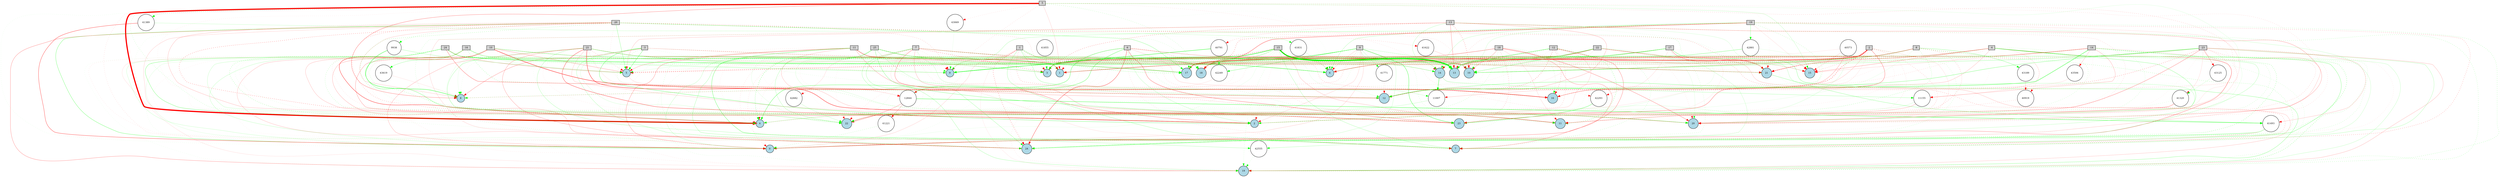 digraph {
	node [fontsize=9 height=0.2 shape=circle width=0.2]
	-1 [fillcolor=lightgray shape=box style=filled]
	-2 [fillcolor=lightgray shape=box style=filled]
	-3 [fillcolor=lightgray shape=box style=filled]
	-4 [fillcolor=lightgray shape=box style=filled]
	-5 [fillcolor=lightgray shape=box style=filled]
	-6 [fillcolor=lightgray shape=box style=filled]
	-7 [fillcolor=lightgray shape=box style=filled]
	-8 [fillcolor=lightgray shape=box style=filled]
	-9 [fillcolor=lightgray shape=box style=filled]
	-10 [fillcolor=lightgray shape=box style=filled]
	-11 [fillcolor=lightgray shape=box style=filled]
	-12 [fillcolor=lightgray shape=box style=filled]
	-13 [fillcolor=lightgray shape=box style=filled]
	-14 [fillcolor=lightgray shape=box style=filled]
	-15 [fillcolor=lightgray shape=box style=filled]
	-16 [fillcolor=lightgray shape=box style=filled]
	-17 [fillcolor=lightgray shape=box style=filled]
	-18 [fillcolor=lightgray shape=box style=filled]
	-19 [fillcolor=lightgray shape=box style=filled]
	-20 [fillcolor=lightgray shape=box style=filled]
	-21 [fillcolor=lightgray shape=box style=filled]
	-22 [fillcolor=lightgray shape=box style=filled]
	-23 [fillcolor=lightgray shape=box style=filled]
	-24 [fillcolor=lightgray shape=box style=filled]
	-25 [fillcolor=lightgray shape=box style=filled]
	0 [fillcolor=lightblue style=filled]
	1 [fillcolor=lightblue style=filled]
	2 [fillcolor=lightblue style=filled]
	3 [fillcolor=lightblue style=filled]
	4 [fillcolor=lightblue style=filled]
	5 [fillcolor=lightblue style=filled]
	6 [fillcolor=lightblue style=filled]
	7 [fillcolor=lightblue style=filled]
	8 [fillcolor=lightblue style=filled]
	9 [fillcolor=lightblue style=filled]
	10 [fillcolor=lightblue style=filled]
	11 [fillcolor=lightblue style=filled]
	12 [fillcolor=lightblue style=filled]
	13 [fillcolor=lightblue style=filled]
	14 [fillcolor=lightblue style=filled]
	15 [fillcolor=lightblue style=filled]
	16 [fillcolor=lightblue style=filled]
	17 [fillcolor=lightblue style=filled]
	18 [fillcolor=lightblue style=filled]
	19 [fillcolor=lightblue style=filled]
	20 [fillcolor=lightblue style=filled]
	21 [fillcolor=lightblue style=filled]
	22 [fillcolor=lightblue style=filled]
	23 [fillcolor=lightblue style=filled]
	24 [fillcolor=lightblue style=filled]
	11155 [fillcolor=white style=filled]
	41493 [fillcolor=white style=filled]
	41622 [fillcolor=white style=filled]
	41855 [fillcolor=white style=filled]
	41221 [fillcolor=white style=filled]
	41771 [fillcolor=white style=filled]
	12844 [fillcolor=white style=filled]
	41389 [fillcolor=white style=filled]
	42293 [fillcolor=white style=filled]
	43189 [fillcolor=white style=filled]
	42682 [fillcolor=white style=filled]
	42555 [fillcolor=white style=filled]
	43069 [fillcolor=white style=filled]
	42881 [fillcolor=white style=filled]
	9938 [fillcolor=white style=filled]
	42249 [fillcolor=white style=filled]
	40791 [fillcolor=white style=filled]
	40919 [fillcolor=white style=filled]
	43619 [fillcolor=white style=filled]
	41831 [fillcolor=white style=filled]
	41320 [fillcolor=white style=filled]
	43506 [fillcolor=white style=filled]
	43125 [fillcolor=white style=filled]
	40573 [fillcolor=white style=filled]
	11007 [fillcolor=white style=filled]
	-1 -> 0 [color=red penwidth=0.2255462788445551 style=solid]
	-1 -> 1 [color=green penwidth=0.33445938092098204 style=solid]
	-1 -> 3 [color=green penwidth=0.215836251962923 style=solid]
	-1 -> 5 [color=green penwidth=0.1092742545086915 style=dotted]
	-1 -> 6 [color=green penwidth=0.6727950891583004 style=dotted]
	-1 -> 7 [color=green penwidth=0.40061033836701054 style=solid]
	-1 -> 9 [color=red penwidth=0.25038721648871565 style=solid]
	-1 -> 10 [color=red penwidth=0.14661401585892253 style=solid]
	-1 -> 12 [color=green penwidth=0.1076233847242245 style=dotted]
	-1 -> 13 [color=red penwidth=0.5129364022841412 style=dotted]
	-1 -> 14 [color=red penwidth=0.5086834699402009 style=dotted]
	-1 -> 16 [color=green penwidth=0.41015004046913106 style=solid]
	-1 -> 17 [color=green penwidth=0.8955973511684873 style=dotted]
	-1 -> 18 [color=green penwidth=0.41734879901059285 style=dotted]
	-1 -> 19 [color=red penwidth=0.10953569152282515 style=solid]
	-1 -> 20 [color=red penwidth=0.6686226815501727 style=dotted]
	-1 -> 22 [color=red penwidth=0.24567923466944813 style=dotted]
	-1 -> 23 [color=red penwidth=0.18175568220990052 style=dotted]
	-1 -> 24 [color=red penwidth=0.9999184335917143 style=dotted]
	-2 -> 0 [color=green penwidth=0.3924317866186836 style=dotted]
	-2 -> 1 [color=red penwidth=1.0091847125279436 style=dotted]
	-2 -> 2 [color=red penwidth=0.183526960899123 style=dotted]
	-2 -> 4 [color=red penwidth=0.12307094388764135 style=solid]
	-2 -> 6 [color=red penwidth=0.3072381650953274 style=dotted]
	-2 -> 10 [color=green penwidth=0.31957090580466596 style=dotted]
	-2 -> 11 [color=red penwidth=0.48799475577870066 style=dotted]
	-2 -> 12 [color=red penwidth=1.5905357120629058 style=dotted]
	-2 -> 14 [color=green penwidth=0.352966318251434 style=dotted]
	-2 -> 15 [color=red penwidth=0.5151330716020008 style=dotted]
	-2 -> 16 [color=red penwidth=0.27491133357000075 style=solid]
	-2 -> 17 [color=red penwidth=1.8881754370454051 style=solid]
	-2 -> 20 [color=red penwidth=0.14491964752291078 style=solid]
	-2 -> 21 [color=red penwidth=0.7519677432255835 style=dotted]
	-2 -> 22 [color=red penwidth=0.6544256590197015 style=solid]
	-2 -> 23 [color=red penwidth=0.307925820562603 style=dotted]
	-2 -> 24 [color=red penwidth=0.14822501237609775 style=dotted]
	-3 -> 0 [color=green penwidth=0.13421408816435765 style=dotted]
	-3 -> 1 [color=red penwidth=0.1678032927754245 style=dotted]
	-3 -> 2 [color=green penwidth=0.6676662021590625 style=solid]
	-3 -> 5 [color=green penwidth=0.6530013585459219 style=solid]
	-3 -> 8 [color=red penwidth=0.48616240048671655 style=solid]
	-3 -> 12 [color=green penwidth=0.2161619501760177 style=dotted]
	-3 -> 13 [color=red penwidth=0.3541740746966525 style=dotted]
	-3 -> 14 [color=red penwidth=0.23507789167088985 style=dotted]
	-3 -> 17 [color=red penwidth=0.24910339611954455 style=dotted]
	-3 -> 18 [color=green penwidth=0.15787462762844995 style=dotted]
	-3 -> 20 [color=green penwidth=0.46472334853122177 style=dotted]
	-3 -> 21 [color=red penwidth=0.20138441292647802 style=solid]
	-3 -> 22 [color=green penwidth=0.18383812387095563 style=solid]
	-3 -> 24 [color=green penwidth=0.3352310611340945 style=solid]
	-4 -> 3 [color=red penwidth=0.5986938501839066 style=dotted]
	-4 -> 7 [color=green penwidth=0.5445468910121676 style=solid]
	-4 -> 9 [color=green penwidth=0.20764223081797112 style=solid]
	-4 -> 10 [color=red penwidth=0.29338043408870895 style=solid]
	-4 -> 11 [color=green penwidth=0.3924522249288893 style=dotted]
	-4 -> 12 [color=red penwidth=0.2975837139267947 style=dotted]
	-4 -> 15 [color=red penwidth=0.458709283371604 style=solid]
	-4 -> 17 [color=green penwidth=0.3309481748798261 style=dotted]
	-4 -> 19 [color=green penwidth=0.9219923520516163 style=dotted]
	-4 -> 20 [color=green penwidth=0.4877089571138402 style=solid]
	-4 -> 21 [color=red penwidth=0.3797828526993603 style=solid]
	-4 -> 24 [color=green penwidth=0.3335009257745443 style=solid]
	-5 -> 0 [color=green penwidth=0.15346589201173855 style=dotted]
	-5 -> 1 [color=red penwidth=0.23235169261066585 style=solid]
	-5 -> 2 [color=red penwidth=0.1529737232203921 style=dotted]
	-5 -> 4 [color=red penwidth=4.619092986781842 style=solid]
	-5 -> 6 [color=green penwidth=0.12460044378381417 style=dotted]
	-5 -> 8 [color=red penwidth=0.5795180498322522 style=solid]
	-5 -> 9 [color=red penwidth=0.28031913412050485 style=dotted]
	-5 -> 14 [color=red penwidth=0.21386420265600642 style=dotted]
	-5 -> 15 [color=green penwidth=0.26033854879513485 style=solid]
	-5 -> 16 [color=red penwidth=0.4264352802079302 style=dotted]
	-5 -> 18 [color=green penwidth=0.4232031684201626 style=dotted]
	-5 -> 20 [color=red penwidth=0.2936701600050349 style=dotted]
	-5 -> 21 [color=red penwidth=0.1265390551593708 style=dotted]
	-5 -> 22 [color=green penwidth=0.4201206110278639 style=dotted]
	-5 -> 23 [color=green penwidth=0.14725643443308684 style=solid]
	-5 -> 24 [color=red penwidth=0.2884760079387939 style=dotted]
	-6 -> 0 [color=green penwidth=0.16258258913999724 style=dotted]
	-6 -> 1 [color=red penwidth=0.3103898792556381 style=dotted]
	-6 -> 2 [color=green penwidth=0.2850429874832834 style=solid]
	-6 -> 3 [color=green penwidth=0.1041999266613371 style=dotted]
	-6 -> 4 [color=green penwidth=0.7600361248128676 style=solid]
	-6 -> 7 [color=red penwidth=0.29669991331085044 style=dotted]
	-6 -> 11 [color=green penwidth=0.36483282135321193 style=dotted]
	-6 -> 13 [color=red penwidth=0.4674690629405738 style=solid]
	-6 -> 16 [color=red penwidth=0.22344759482283677 style=solid]
	-6 -> 18 [color=red penwidth=0.6427506180396044 style=dotted]
	-6 -> 19 [color=red penwidth=0.2046484910794682 style=dotted]
	-6 -> 20 [color=red penwidth=0.3170051850035417 style=dotted]
	-6 -> 21 [color=green penwidth=0.20893221868371453 style=dotted]
	-6 -> 22 [color=green penwidth=0.26349511343501075 style=dotted]
	-6 -> 23 [color=red penwidth=0.6641861177900241 style=solid]
	-6 -> 24 [color=red penwidth=0.8501240128583736 style=solid]
	-7 -> 0 [color=red penwidth=0.3124361610812022 style=dotted]
	-7 -> 1 [color=red penwidth=0.1774694037476502 style=dotted]
	-7 -> 2 [color=red penwidth=0.6129108372461721 style=solid]
	-7 -> 3 [color=red penwidth=1.035981514119212 style=dotted]
	-7 -> 4 [color=red penwidth=0.20621137694179553 style=dotted]
	-7 -> 5 [color=red penwidth=0.2905706136991379 style=dotted]
	-7 -> 6 [color=green penwidth=0.9680807343064037 style=dotted]
	-7 -> 7 [color=red penwidth=0.1478600994878797 style=solid]
	-7 -> 9 [color=red penwidth=0.22220914717293794 style=dotted]
	-7 -> 10 [color=red penwidth=0.11115545540332199 style=dotted]
	-7 -> 12 [color=red penwidth=0.26748946276070595 style=dotted]
	-7 -> 13 [color=green penwidth=0.1507384221656941 style=solid]
	-7 -> 14 [color=green penwidth=0.25335641842434975 style=dotted]
	-7 -> 15 [color=red penwidth=0.4002700306476359 style=dotted]
	-7 -> 17 [color=red penwidth=0.14302030815847183 style=solid]
	-7 -> 18 [color=red penwidth=0.3695437186405518 style=solid]
	-7 -> 19 [color=green penwidth=0.3805352665021332 style=solid]
	-7 -> 22 [color=red penwidth=0.1333840534951202 style=dotted]
	-7 -> 24 [color=green penwidth=0.390595608666379 style=solid]
	-8 -> 1 [color=green penwidth=0.33281789108168747 style=dotted]
	-8 -> 2 [color=green penwidth=0.6224497431041965 style=dotted]
	-8 -> 6 [color=red penwidth=0.4095790347698187 style=solid]
	-8 -> 7 [color=green penwidth=0.5660072407975989 style=dotted]
	-8 -> 9 [color=green penwidth=0.18854529768147937 style=solid]
	-8 -> 10 [color=green penwidth=0.5783811588321794 style=solid]
	-8 -> 11 [color=red penwidth=0.6064688911768731 style=dotted]
	-8 -> 12 [color=red penwidth=0.1771006148476444 style=dotted]
	-8 -> 13 [color=red penwidth=0.3416499537428125 style=solid]
	-8 -> 14 [color=red penwidth=0.5314839949766409 style=solid]
	-8 -> 18 [color=green penwidth=0.5064041266873955 style=dotted]
	-8 -> 19 [color=green penwidth=0.33036237273343505 style=dotted]
	-8 -> 21 [color=red penwidth=0.2738438349207609 style=solid]
	-8 -> 22 [color=green penwidth=0.11622928497169328 style=solid]
	-8 -> 24 [color=green penwidth=0.12655146064493988 style=dotted]
	-9 -> 0 [color=red penwidth=0.237504753009704 style=solid]
	-9 -> 1 [color=red penwidth=0.1510609920937279 style=dotted]
	-9 -> 2 [color=red penwidth=0.2198391138358754 style=solid]
	-9 -> 3 [color=red penwidth=0.12284090541682281 style=dotted]
	-9 -> 6 [color=red penwidth=0.20537499381984295 style=solid]
	-9 -> 8 [color=red penwidth=0.5127194922495457 style=dotted]
	-9 -> 9 [color=green penwidth=0.7713034268330341 style=dotted]
	-9 -> 10 [color=green penwidth=0.2106693581549725 style=solid]
	-9 -> 11 [color=green penwidth=0.3789132693419258 style=dotted]
	-9 -> 14 [color=red penwidth=0.1011960307245593 style=solid]
	-9 -> 17 [color=green penwidth=0.1236597794403256 style=solid]
	-9 -> 18 [color=green penwidth=0.9006333435921388 style=solid]
	-9 -> 20 [color=red penwidth=0.25286834202887465 style=dotted]
	-9 -> 21 [color=green penwidth=0.25636698623702214 style=dotted]
	-9 -> 22 [color=green penwidth=0.26904450274786895 style=dotted]
	-9 -> 23 [color=green penwidth=0.8888457497532216 style=solid]
	-9 -> 24 [color=green penwidth=0.2461610215319247 style=solid]
	-10 -> 0 [color=green penwidth=0.27090677448374434 style=solid]
	-10 -> 1 [color=green penwidth=0.5242345842000795 style=solid]
	-10 -> 2 [color=red penwidth=0.473646668922174 style=solid]
	-10 -> 3 [color=green penwidth=0.24670981885558985 style=solid]
	-10 -> 4 [color=red penwidth=1.0308370324992662 style=solid]
	-10 -> 5 [color=red penwidth=0.4255378519107852 style=solid]
	-10 -> 7 [color=red penwidth=0.3798739855955875 style=solid]
	-10 -> 8 [color=green penwidth=0.12729835339145001 style=solid]
	-10 -> 9 [color=green penwidth=0.181362192071013 style=dotted]
	-10 -> 11 [color=green penwidth=0.14089939224637038 style=solid]
	-10 -> 13 [color=green penwidth=0.14461161567012998 style=solid]
	-10 -> 14 [color=green penwidth=0.4138190711790025 style=dotted]
	-10 -> 16 [color=red penwidth=1.2193897293985434 style=solid]
	-10 -> 23 [color=green penwidth=0.2497449955163237 style=dotted]
	-10 -> 24 [color=red penwidth=0.31021013516444185 style=solid]
	-11 -> 0 [color=red penwidth=0.5002072465169938 style=solid]
	-11 -> 1 [color=red penwidth=0.3209529908969771 style=dotted]
	-11 -> 2 [color=red penwidth=0.10392818817777279 style=dotted]
	-11 -> 3 [color=red penwidth=0.12685757276420498 style=solid]
	-11 -> 4 [color=red penwidth=0.16102669445781942 style=dotted]
	-11 -> 5 [color=red penwidth=0.38639327886058783 style=solid]
	-11 -> 6 [color=green penwidth=0.15701305878999508 style=solid]
	-11 -> 7 [color=green penwidth=0.7124250625688713 style=solid]
	-11 -> 9 [color=green penwidth=0.10308909773019548 style=dotted]
	-11 -> 10 [color=red penwidth=0.7982126949729493 style=solid]
	-11 -> 12 [color=red penwidth=0.4130315214212268 style=solid]
	-11 -> 14 [color=green penwidth=0.5260750633864582 style=dotted]
	-11 -> 16 [color=green penwidth=0.31313068232443597 style=dotted]
	-11 -> 17 [color=red penwidth=0.23244792633153363 style=solid]
	-11 -> 19 [color=red penwidth=0.19236668211519636 style=dotted]
	-11 -> 21 [color=red penwidth=0.4971557023818496 style=solid]
	-11 -> 22 [color=green penwidth=0.13349013752113448 style=solid]
	-11 -> 23 [color=red penwidth=0.31034240710631167 style=solid]
	-12 -> 0 [color=red penwidth=0.5824536266308038 style=solid]
	-12 -> 2 [color=red penwidth=0.2326064543905828 style=solid]
	-12 -> 3 [color=red penwidth=0.2416019517845926 style=dotted]
	-12 -> 4 [color=red penwidth=0.5192582273532087 style=dotted]
	-12 -> 5 [color=red penwidth=0.3839129036952571 style=dotted]
	-12 -> 6 [color=green penwidth=0.14952656249226381 style=solid]
	-12 -> 7 [color=green penwidth=0.4589170051657594 style=dotted]
	-12 -> 8 [color=red penwidth=0.17884106865545712 style=dotted]
	-12 -> 11 [color=green penwidth=0.9664813202184142 style=dotted]
	-12 -> 12 [color=red penwidth=1.102662428556805 style=dotted]
	-12 -> 13 [color=green penwidth=0.7158341155243527 style=solid]
	-12 -> 14 [color=green penwidth=0.35108464262621875 style=dotted]
	-12 -> 15 [color=red penwidth=0.48815565249634696 style=dotted]
	-12 -> 16 [color=red penwidth=0.7294542737760196 style=dotted]
	-12 -> 17 [color=red penwidth=0.15673802548057816 style=dotted]
	-12 -> 18 [color=green penwidth=0.4271025765198264 style=dotted]
	-12 -> 20 [color=red penwidth=0.2157231487132793 style=dotted]
	-12 -> 23 [color=green penwidth=0.19339824944678274 style=dotted]
	-13 -> 0 [color=green penwidth=0.379074556246612 style=dotted]
	-13 -> 2 [color=red penwidth=0.3682806027979857 style=dotted]
	-13 -> 3 [color=red penwidth=0.848979736419306 style=dotted]
	-13 -> 5 [color=red penwidth=0.29920224275620494 style=solid]
	-13 -> 10 [color=red penwidth=0.9075310154140089 style=dotted]
	-13 -> 12 [color=red penwidth=0.34904592323505657 style=solid]
	-13 -> 13 [color=red penwidth=0.5073348009357332 style=solid]
	-13 -> 14 [color=green penwidth=0.28913565184245094 style=solid]
	-13 -> 15 [color=green penwidth=0.1976078997654576 style=solid]
	-13 -> 17 [color=green penwidth=0.11265454670085756 style=dotted]
	-13 -> 19 [color=green penwidth=0.5251902574547906 style=dotted]
	-13 -> 20 [color=red penwidth=0.43209248328324934 style=solid]
	-13 -> 21 [color=green penwidth=0.2464134503347155 style=dotted]
	-13 -> 24 [color=red penwidth=0.22673832947222455 style=solid]
	-14 -> 0 [color=green penwidth=0.801053560241727 style=dotted]
	-14 -> 1 [color=green penwidth=0.23773520020372296 style=solid]
	-14 -> 4 [color=green penwidth=0.15120872114849815 style=dotted]
	-14 -> 6 [color=green penwidth=0.7668580337292604 style=dotted]
	-14 -> 7 [color=red penwidth=0.19334780285193232 style=dotted]
	-14 -> 9 [color=green penwidth=0.18480129763718714 style=solid]
	-14 -> 10 [color=red penwidth=0.16508949519250252 style=dotted]
	-14 -> 11 [color=red penwidth=0.20312875473594172 style=solid]
	-14 -> 12 [color=green penwidth=1.0278760585602733 style=solid]
	-14 -> 13 [color=red penwidth=0.5661095523964544 style=solid]
	-14 -> 15 [color=red penwidth=0.20974408698817232 style=solid]
	-14 -> 16 [color=red penwidth=0.1776694195348852 style=dotted]
	-14 -> 17 [color=red penwidth=0.5426544088110766 style=dotted]
	-14 -> 19 [color=green penwidth=0.26439098704355657 style=solid]
	-14 -> 20 [color=green penwidth=0.44693069913936 style=dotted]
	-14 -> 23 [color=green penwidth=0.39783094227546845 style=dotted]
	-14 -> 24 [color=green penwidth=0.5056190468741908 style=dotted]
	-15 -> 0 [color=green penwidth=0.10538118306335466 style=solid]
	-15 -> 1 [color=red penwidth=0.2628478830639307 style=dotted]
	-15 -> 2 [color=red penwidth=0.15641616815722825 style=dotted]
	-15 -> 3 [color=green penwidth=1.5759003006628405 style=solid]
	-15 -> 4 [color=red penwidth=0.1995626378296056 style=dotted]
	-15 -> 5 [color=red penwidth=1.207417469627437 style=dotted]
	-15 -> 6 [color=red penwidth=0.23736250327902822 style=solid]
	-15 -> 7 [color=green penwidth=0.34984082144602785 style=solid]
	-15 -> 10 [color=red penwidth=0.1704442180943873 style=dotted]
	-15 -> 12 [color=green penwidth=0.11479598670679876 style=solid]
	-15 -> 13 [color=green penwidth=4.179947295225877 style=solid]
	-15 -> 16 [color=red penwidth=0.5684796413907749 style=dotted]
	-15 -> 18 [color=green penwidth=0.48858542706455244 style=solid]
	-15 -> 19 [color=green penwidth=0.33502388887330503 style=dotted]
	-15 -> 20 [color=red penwidth=0.29646458518021446 style=solid]
	-15 -> 21 [color=red penwidth=0.3335014945401809 style=dotted]
	-15 -> 22 [color=red penwidth=0.21456306567630085 style=dotted]
	-15 -> 24 [color=red penwidth=0.12089804339971472 style=dotted]
	-16 -> 0 [color=green penwidth=0.235379922925673 style=solid]
	-16 -> 1 [color=green penwidth=0.18488570812055394 style=dotted]
	-16 -> 2 [color=red penwidth=0.3172232149888102 style=solid]
	-16 -> 3 [color=green penwidth=0.18984198147911271 style=dotted]
	-16 -> 5 [color=green penwidth=0.16776430876199222 style=solid]
	-16 -> 7 [color=green penwidth=0.22189909637421384 style=dotted]
	-16 -> 9 [color=green penwidth=0.14660361386898674 style=solid]
	-16 -> 10 [color=green penwidth=0.4225135643254223 style=solid]
	-16 -> 11 [color=green penwidth=0.5744254896841208 style=solid]
	-16 -> 12 [color=green penwidth=0.7361606164056114 style=dotted]
	-16 -> 13 [color=green penwidth=0.3987027571536258 style=dotted]
	-16 -> 17 [color=green penwidth=0.18672164335407648 style=dotted]
	-16 -> 18 [color=red penwidth=0.12074327864815439 style=solid]
	-16 -> 19 [color=red penwidth=0.1543121018739987 style=solid]
	-16 -> 21 [color=green penwidth=0.27980241615243007 style=solid]
	-16 -> 22 [color=red penwidth=0.12341709048803355 style=dotted]
	-16 -> 23 [color=red penwidth=0.24134328998946686 style=dotted]
	-16 -> 24 [color=red penwidth=0.11856484765416374 style=dotted]
	-17 -> 1 [color=green penwidth=0.9339740921907148 style=dotted]
	-17 -> 2 [color=red penwidth=0.14378458250021076 style=dotted]
	-17 -> 3 [color=red penwidth=0.4104002815336688 style=dotted]
	-17 -> 6 [color=red penwidth=0.3361607619316329 style=solid]
	-17 -> 10 [color=red penwidth=0.17754822853491925 style=dotted]
	-17 -> 11 [color=red penwidth=0.1022045192975625 style=solid]
	-17 -> 13 [color=red penwidth=0.4803173388201549 style=dotted]
	-17 -> 14 [color=green penwidth=0.6294042020303198 style=solid]
	-17 -> 15 [color=red penwidth=0.13668854875178532 style=dotted]
	-17 -> 17 [color=green penwidth=0.26163073296149664 style=solid]
	-17 -> 18 [color=green penwidth=0.6302456798040327 style=solid]
	-17 -> 19 [color=green penwidth=0.4996561365825566 style=solid]
	-17 -> 20 [color=red penwidth=0.1804803239366456 style=dotted]
	-17 -> 21 [color=red penwidth=0.6220639052880815 style=solid]
	-17 -> 23 [color=green penwidth=0.12405953827294369 style=solid]
	-17 -> 24 [color=green penwidth=0.3083561989804814 style=solid]
	-18 -> 0 [color=green penwidth=0.23628278857731635 style=dotted]
	-18 -> 1 [color=red penwidth=0.25837384684954545 style=solid]
	-18 -> 2 [color=green penwidth=0.1628385320577367 style=dotted]
	-18 -> 3 [color=red penwidth=0.1002244837036258 style=solid]
	-18 -> 4 [color=green penwidth=0.45416948217691044 style=dotted]
	-18 -> 6 [color=red penwidth=0.1170208890828987 style=dotted]
	-18 -> 7 [color=red penwidth=0.4654737238836133 style=solid]
	-18 -> 8 [color=green penwidth=0.2058443065283297 style=dotted]
	-18 -> 9 [color=green penwidth=0.16387843738896535 style=dotted]
	-18 -> 10 [color=red penwidth=0.40660478898836616 style=solid]
	-18 -> 11 [color=red penwidth=0.2012109118487757 style=solid]
	-18 -> 14 [color=green penwidth=0.2048428726467807 style=dotted]
	-18 -> 16 [color=green penwidth=0.4091949411691945 style=dotted]
	-18 -> 17 [color=green penwidth=0.2681837165531479 style=dotted]
	-18 -> 20 [color=red penwidth=0.5704815633166231 style=solid]
	-18 -> 21 [color=red penwidth=0.36937604685553693 style=dotted]
	-18 -> 23 [color=red penwidth=0.609619609052043 style=dotted]
	-19 -> 3 [color=red penwidth=0.9573999951806497 style=dotted]
	-19 -> 6 [color=green penwidth=0.3324652021005177 style=solid]
	-19 -> 7 [color=red penwidth=0.6925695454683479 style=dotted]
	-19 -> 8 [color=green penwidth=0.5243525774579276 style=dotted]
	-19 -> 9 [color=green penwidth=0.3426430120204731 style=solid]
	-19 -> 10 [color=green penwidth=0.21708749273460706 style=solid]
	-19 -> 13 [color=red penwidth=0.35872728636814233 style=dotted]
	-19 -> 14 [color=green penwidth=0.26022831396235757 style=solid]
	-19 -> 15 [color=red penwidth=0.14971189064435197 style=solid]
	-19 -> 16 [color=red penwidth=0.18320203588869044 style=dotted]
	-19 -> 18 [color=red penwidth=0.8312437772183887 style=solid]
	-19 -> 19 [color=green penwidth=0.5490276007528986 style=dotted]
	-19 -> 22 [color=red penwidth=0.18535997976900542 style=solid]
	-19 -> 24 [color=green penwidth=0.23992344665773108 style=solid]
	-20 -> 2 [color=red penwidth=0.3220874320302276 style=solid]
	-20 -> 3 [color=red penwidth=0.4109336940870759 style=dotted]
	-20 -> 4 [color=red penwidth=0.24230169108142266 style=solid]
	-20 -> 5 [color=green penwidth=0.4954709193308129 style=solid]
	-20 -> 6 [color=green penwidth=0.10750263181648458 style=dotted]
	-20 -> 9 [color=red penwidth=0.4806922721874427 style=dotted]
	-20 -> 10 [color=red penwidth=0.2567392116121773 style=dotted]
	-20 -> 11 [color=red penwidth=0.6450783885049943 style=dotted]
	-20 -> 15 [color=red penwidth=0.6742993091924906 style=dotted]
	-20 -> 16 [color=red penwidth=0.18672123721594885 style=dotted]
	-20 -> 17 [color=green penwidth=0.48075615880559497 style=solid]
	-20 -> 18 [color=green penwidth=0.31209703109389686 style=dotted]
	-20 -> 19 [color=red penwidth=0.5113298462412382 style=solid]
	-20 -> 20 [color=green penwidth=0.6591663875736623 style=dotted]
	-20 -> 21 [color=green penwidth=0.6039127334423242 style=dotted]
	-20 -> 23 [color=red penwidth=0.856758505086867 style=dotted]
	-20 -> 24 [color=green penwidth=0.16942077709132547 style=dotted]
	-21 -> 0 [color=red penwidth=0.3620255773989547 style=solid]
	-21 -> 1 [color=red penwidth=0.6220316899411343 style=solid]
	-21 -> 2 [color=red penwidth=0.8490857781757689 style=solid]
	-21 -> 3 [color=green penwidth=0.26042333157504116 style=solid]
	-21 -> 4 [color=green penwidth=0.38260384315718543 style=solid]
	-21 -> 5 [color=red penwidth=0.5120776283298679 style=dotted]
	-21 -> 6 [color=red penwidth=0.41425808082758 style=dotted]
	-21 -> 7 [color=green penwidth=0.35023375801527723 style=solid]
	-21 -> 8 [color=green penwidth=0.1934909808428259 style=dotted]
	-21 -> 9 [color=red penwidth=0.524067483594399 style=dotted]
	-21 -> 10 [color=green penwidth=0.25495459673840254 style=dotted]
	-21 -> 11 [color=red penwidth=1.124236216242307 style=solid]
	-21 -> 13 [color=green penwidth=0.22568723015001932 style=solid]
	-21 -> 15 [color=green penwidth=0.18258871636586405 style=solid]
	-21 -> 16 [color=red penwidth=0.13792508977779802 style=solid]
	-21 -> 17 [color=green penwidth=0.4375694879689961 style=solid]
	-21 -> 19 [color=red penwidth=0.17733758070903388 style=dotted]
	-21 -> 22 [color=red penwidth=0.15663885737055527 style=dotted]
	-21 -> 23 [color=red penwidth=0.26099705495315384 style=solid]
	-21 -> 24 [color=red penwidth=0.43579131959136563 style=solid]
	-22 -> 0 [color=green penwidth=0.397664323711984 style=dotted]
	-22 -> 1 [color=red penwidth=0.38645294799869223 style=solid]
	-22 -> 3 [color=red penwidth=0.7552401737244345 style=solid]
	-22 -> 6 [color=red penwidth=0.37833314819119856 style=solid]
	-22 -> 7 [color=red penwidth=0.6612891283382144 style=dotted]
	-22 -> 9 [color=green penwidth=0.14553083666287325 style=dotted]
	-22 -> 12 [color=red penwidth=0.10297398001518043 style=solid]
	-22 -> 13 [color=green penwidth=0.622081251683162 style=solid]
	-22 -> 14 [color=red penwidth=0.28088579917309714 style=dotted]
	-22 -> 15 [color=red penwidth=0.14534160210376662 style=dotted]
	-22 -> 17 [color=green penwidth=0.4423583363533581 style=dotted]
	-22 -> 19 [color=red penwidth=0.2880911319151419 style=solid]
	-22 -> 20 [color=green penwidth=0.15190807065100526 style=solid]
	-22 -> 21 [color=red penwidth=0.42679896489513225 style=solid]
	-23 -> 0 [color=red penwidth=0.2865671613433497 style=solid]
	-23 -> 2 [color=red penwidth=0.1324747961967323 style=dotted]
	-23 -> 3 [color=green penwidth=0.4979933074990983 style=solid]
	-23 -> 5 [color=red penwidth=0.4092871241628637 style=dotted]
	-23 -> 7 [color=green penwidth=0.3355513217971387 style=solid]
	-23 -> 10 [color=green penwidth=0.4812519926116411 style=solid]
	-23 -> 11 [color=red penwidth=0.213467152826901 style=dotted]
	-23 -> 12 [color=green penwidth=0.5890719446936423 style=solid]
	-23 -> 13 [color=red penwidth=0.34222405481074425 style=dotted]
	-23 -> 16 [color=red penwidth=0.8460547129147342 style=dotted]
	-23 -> 19 [color=red penwidth=0.3194988336919131 style=solid]
	-23 -> 20 [color=red penwidth=0.4323616591555337 style=dotted]
	-23 -> 21 [color=red penwidth=0.3595092416912766 style=dotted]
	-23 -> 22 [color=red penwidth=0.5510228439693885 style=solid]
	-23 -> 23 [color=red penwidth=0.1388982135398197 style=solid]
	-23 -> 24 [color=green penwidth=0.41447923120662933 style=dotted]
	-24 -> 0 [color=red penwidth=0.17754697132316594 style=dotted]
	-24 -> 1 [color=green penwidth=0.7122931850677302 style=solid]
	-24 -> 2 [color=green penwidth=0.6898705547668801 style=dotted]
	-24 -> 3 [color=green penwidth=0.2680845203948148 style=dotted]
	-24 -> 4 [color=green penwidth=0.5827661471524707 style=solid]
	-24 -> 5 [color=red penwidth=0.4411791587060925 style=solid]
	-24 -> 6 [color=green penwidth=0.615511340707745 style=solid]
	-24 -> 9 [color=green penwidth=0.4125657034341884 style=solid]
	-24 -> 10 [color=green penwidth=0.705163277532661 style=dotted]
	-24 -> 12 [color=red penwidth=0.6700077114947341 style=solid]
	-24 -> 17 [color=green penwidth=0.23899870451367092 style=solid]
	-24 -> 19 [color=green penwidth=0.12918463524000942 style=dotted]
	-24 -> 22 [color=green penwidth=0.2622560505039968 style=solid]
	-24 -> 23 [color=green penwidth=0.5370881606745916 style=dotted]
	-24 -> 24 [color=green penwidth=0.1488836251829758 style=solid]
	-25 -> 0 [color=green penwidth=0.27159665502959696 style=solid]
	-25 -> 1 [color=red penwidth=0.36079135509864413 style=solid]
	-25 -> 3 [color=green penwidth=0.37332819383835125 style=dotted]
	-25 -> 4 [color=green penwidth=1.141088344828579 style=dotted]
	-25 -> 5 [color=green penwidth=0.15902070046865796 style=solid]
	-25 -> 6 [color=green penwidth=0.22421796512703185 style=dotted]
	-25 -> 7 [color=red penwidth=0.2634406637847827 style=dotted]
	-25 -> 11 [color=green penwidth=0.17859224003047972 style=solid]
	-25 -> 12 [color=green penwidth=0.2834664796341536 style=solid]
	-25 -> 13 [color=green penwidth=0.5543975035150537 style=dotted]
	-25 -> 14 [color=green penwidth=0.5064866386719689 style=dotted]
	-25 -> 15 [color=red penwidth=0.17566569674669819 style=dotted]
	-25 -> 16 [color=red penwidth=0.13285915389790726 style=dotted]
	-25 -> 17 [color=green penwidth=0.44836584257154033 style=solid]
	-25 -> 18 [color=green penwidth=0.533313042239123 style=solid]
	-25 -> 19 [color=green penwidth=0.2305837623276346 style=dotted]
	-25 -> 20 [color=green penwidth=0.5394737375303554 style=solid]
	-25 -> 22 [color=green penwidth=0.34171316365505283 style=solid]
	-16 -> 8 [color=green penwidth=0.27468753386771816 style=dotted]
	-14 -> 21 [color=red penwidth=0.24547821579678633 style=dotted]
	-24 -> 14 [color=green penwidth=0.29665298351077696 style=solid]
	-20 -> 9938 [color=green penwidth=0.4994783710311794 style=dotted]
	9938 -> 5 [color=green penwidth=0.38262876396554224 style=solid]
	-4 -> 11007 [color=red penwidth=0.3047571135915631 style=solid]
	-14 -> 11155 [color=red penwidth=0.35146890881582415 style=solid]
	11155 -> 2 [color=green penwidth=0.20084042451670336 style=solid]
	14 -> 11155 [color=green penwidth=0.3917535003462391 style=solid]
	-7 -> 11007 [color=green penwidth=0.23308915801247282 style=solid]
	11007 -> 4 [color=green penwidth=0.25679327351650694 style=solid]
	-11 -> 24 [color=green penwidth=0.40356590073607246 style=dotted]
	11155 -> 23 [color=red penwidth=0.3631534650328916 style=solid]
	-10 -> 6 [color=red penwidth=0.19018829162288026 style=solid]
	-25 -> 12844 [color=red penwidth=0.15141984495966926 style=dotted]
	12844 -> 22 [color=red penwidth=0.4493263714865354 style=solid]
	-3 -> 3 [color=green penwidth=0.21998797492346803 style=dotted]
	-6 -> 12844 [color=green penwidth=0.7199027770298386 style=solid]
	40573 -> 2 [color=green penwidth=0.1893893724933459 style=solid]
	-13 -> 40791 [color=red penwidth=0.45471541793347436 style=dotted]
	40791 -> 9 [color=green penwidth=1.148754526491759 style=solid]
	-8 -> 40919 [color=red penwidth=0.281653670647097 style=dotted]
	40919 -> 11 [color=red penwidth=0.36877251472171346 style=dotted]
	41221 -> 0 [color=green penwidth=0.4544092784627872 style=dotted]
	-23 -> 41320 [color=red penwidth=0.18029975260684028 style=solid]
	41320 -> 23 [color=red penwidth=0.11577523449930446 style=solid]
	-5 -> 41389 [color=green penwidth=0.64489653550227 style=dotted]
	41389 -> 0 [color=red penwidth=0.8476308438207877 style=solid]
	9938 -> 8 [color=green penwidth=1.0075734029042225 style=solid]
	41493 -> 7 [color=red penwidth=0.24904887666408712 style=solid]
	41320 -> 22 [color=green penwidth=0.2652879415123067 style=dotted]
	-20 -> 41622 [color=red penwidth=0.3958483405530233 style=dotted]
	41622 -> 10 [color=red penwidth=0.23849291853817473 style=solid]
	5 -> 12844 [color=red penwidth=0.20113759805499104 style=solid]
	-9 -> 41771 [color=green penwidth=0.2215920458545696 style=solid]
	41771 -> 12 [color=red penwidth=0.3398058299386826 style=dotted]
	41831 -> 6 [color=green penwidth=0.2125855974616692 style=solid]
	41855 -> 3 [color=green penwidth=0.40240970362934403 style=solid]
	40573 -> 16 [color=red penwidth=0.43240186091340416 style=solid]
	-9 -> 42249 [color=green penwidth=0.5638780099561108 style=solid]
	-17 -> 42293 [color=red penwidth=0.17531677007493263 style=solid]
	42293 -> 23 [color=green penwidth=0.7146781680020933 style=solid]
	14 -> 42293 [color=red penwidth=0.18617503060549717 style=dotted]
	12844 -> 41221 [color=red penwidth=0.39325291889825553 style=solid]
	-22 -> 10 [color=green penwidth=0.5009007564887257 style=solid]
	12844 -> 41493 [color=green penwidth=0.9646403878696584 style=solid]
	-25 -> 42555 [color=green penwidth=0.38991249961282004 style=solid]
	42555 -> 19 [color=green penwidth=0.29302900382153474 style=dotted]
	42249 -> 12844 [color=red penwidth=0.14866349403860074 style=solid]
	41389 -> 41831 [color=green penwidth=0.26795774531056793 style=solid]
	-7 -> 42682 [color=red penwidth=0.18583459187278084 style=solid]
	42682 -> 22 [color=green penwidth=0.2694923402644083 style=solid]
	40573 -> 15 [color=red penwidth=0.2274831604277117 style=solid]
	40573 -> 1 [color=red penwidth=0.11126678951025049 style=solid]
	-20 -> 0 [color=green penwidth=0.6346460603481793 style=solid]
	-19 -> 42881 [color=green penwidth=0.4721193210475606 style=solid]
	42881 -> 13 [color=green penwidth=0.6009756515807967 style=solid]
	-4 -> 0 [color=red penwidth=0.5886850280560306 style=solid]
	41493 -> 24 [color=green penwidth=0.39664992469373883 style=solid]
	42881 -> 16 [color=green penwidth=0.12434001591601648 style=solid]
	-18 -> 18 [color=red penwidth=0.5243517708028977 style=solid]
	-5 -> 43069 [color=red penwidth=0.2125056452167124 style=dotted]
	43069 -> 9 [color=green penwidth=0.10245423443957101 style=solid]
	40791 -> 42249 [color=green penwidth=0.3083403918288391 style=solid]
	-23 -> 43125 [color=red penwidth=0.439393938692184 style=solid]
	43125 -> 41320 [color=green penwidth=0.17785528958188906 style=solid]
	-22 -> 24 [color=green penwidth=0.25349566551985636 style=solid]
	-8 -> 43189 [color=green penwidth=0.49717495984765814 style=solid]
	43189 -> 40919 [color=red penwidth=0.2991212740087166 style=solid]
	21 -> 41493 [color=green penwidth=0.4451966362423009 style=solid]
	-20 -> 8 [color=red penwidth=0.2535309313846455 style=solid]
	-7 -> 23 [color=red penwidth=0.3617066181623686 style=solid]
	-23 -> 41493 [color=red penwidth=0.2774801869805861 style=solid]
	41320 -> 20 [color=red penwidth=0.59283444892851 style=solid]
	-14 -> 43506 [color=red penwidth=0.2852184882954011 style=solid]
	43506 -> 16 [color=red penwidth=0.1584796881717713 style=solid]
	14 -> 11007 [color=green penwidth=0.968466166813336 style=solid]
	-4 -> 11155 [color=red penwidth=0.1802070596293041 style=solid]
	-16 -> 43619 [color=green penwidth=0.40501915696508084 style=solid]
	43619 -> 8 [color=red penwidth=0.1325558393845218 style=solid]
	41493 -> 42555 [color=green penwidth=0.37929432483789083 style=solid]
}
